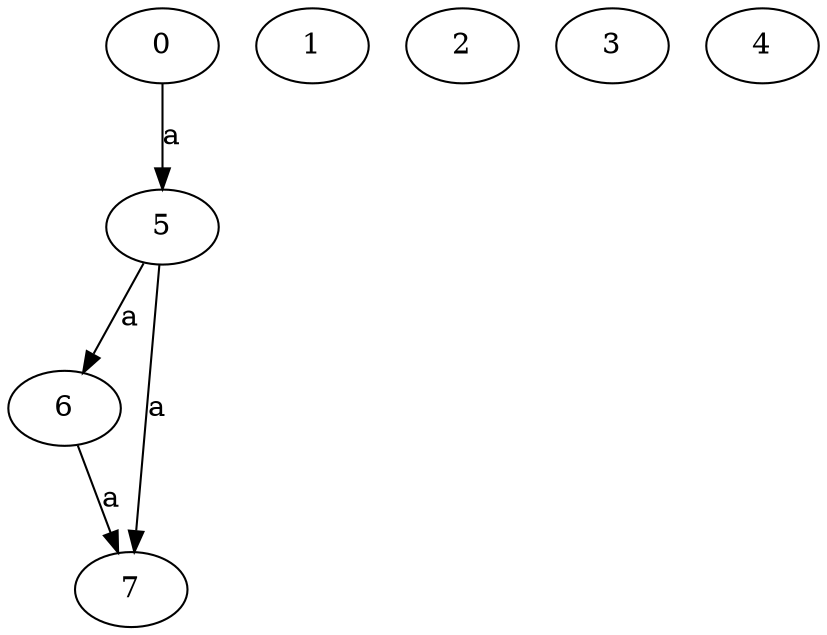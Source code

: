 strict digraph  {
0;
1;
2;
5;
6;
7;
3;
4;
0 -> 5  [label=a];
5 -> 6  [label=a];
5 -> 7  [label=a];
6 -> 7  [label=a];
}
